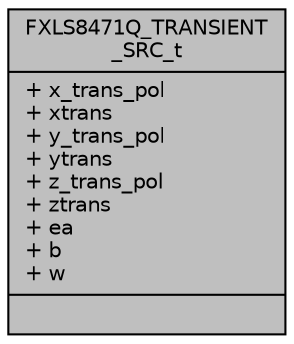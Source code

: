 digraph "FXLS8471Q_TRANSIENT_SRC_t"
{
  edge [fontname="Helvetica",fontsize="10",labelfontname="Helvetica",labelfontsize="10"];
  node [fontname="Helvetica",fontsize="10",shape=record];
  Node1 [label="{FXLS8471Q_TRANSIENT\l_SRC_t\n|+ x_trans_pol\l+ xtrans\l+ y_trans_pol\l+ ytrans\l+ z_trans_pol\l+ ztrans\l+ ea\l+ b\l+ w\l|}",height=0.2,width=0.4,color="black", fillcolor="grey75", style="filled", fontcolor="black"];
}
